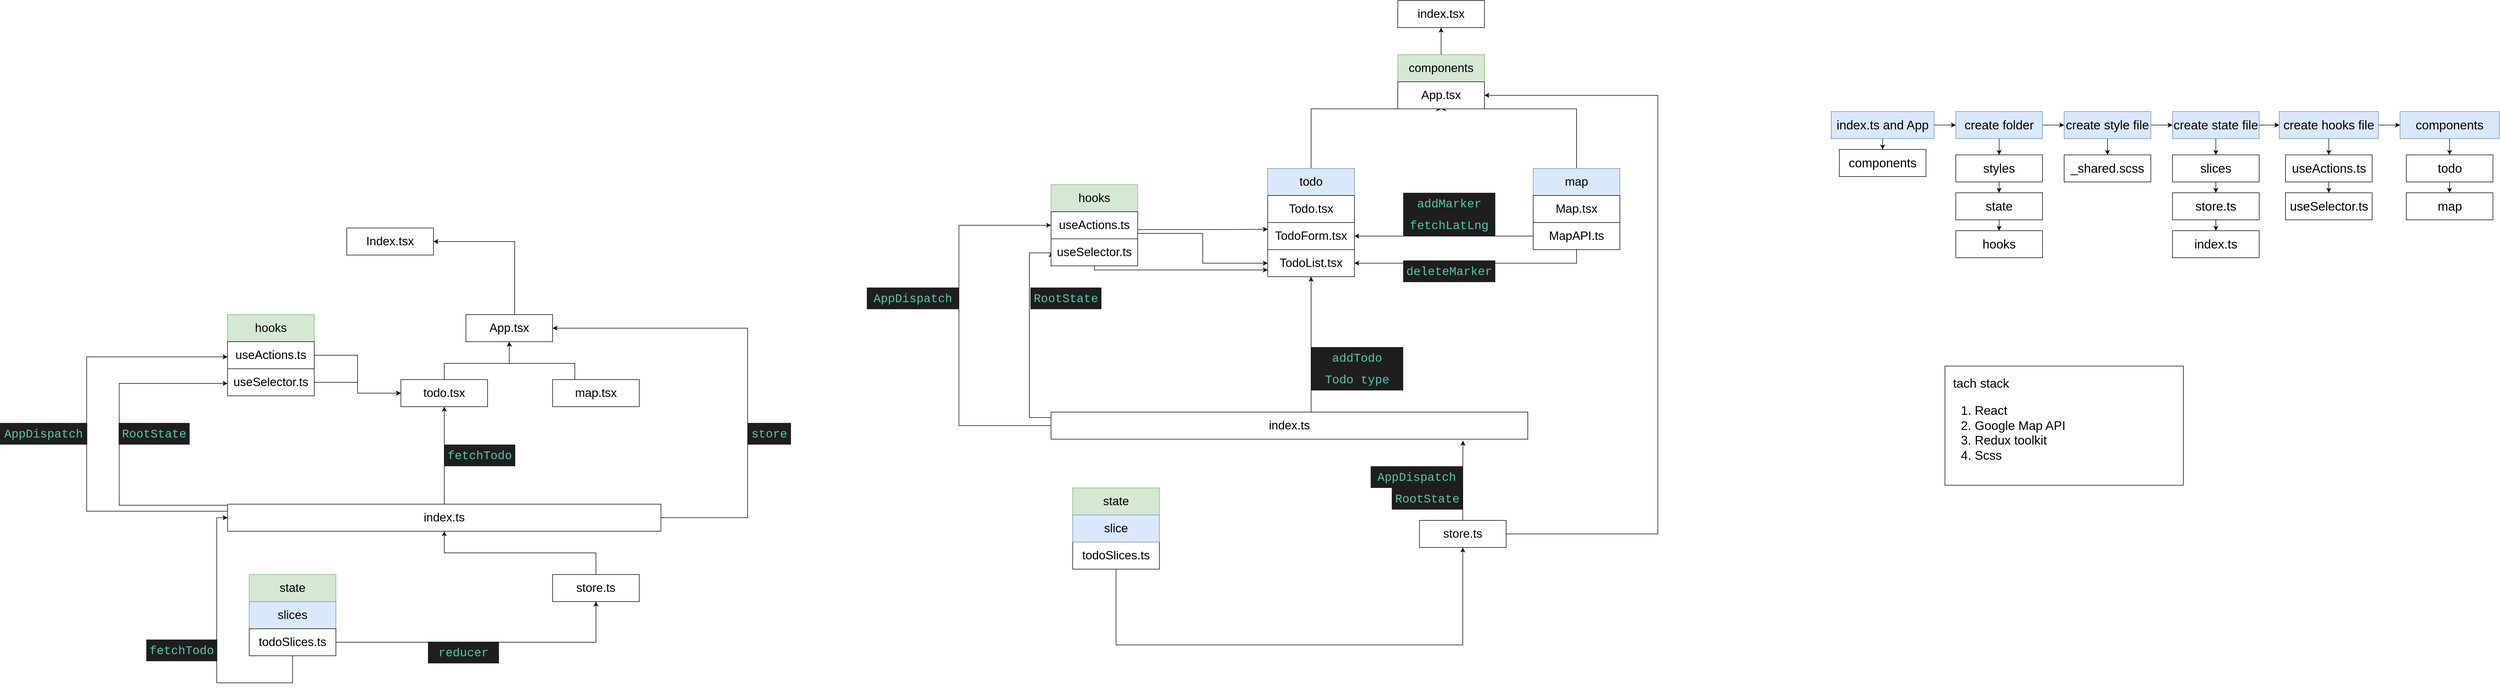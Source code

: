 <mxfile version="16.5.1" type="device"><diagram id="SDLi_sXapV5s4nFHNntC" name="Page-1"><mxGraphModel dx="2458" dy="3062" grid="1" gridSize="10" guides="1" tooltips="1" connect="1" arrows="1" fold="1" page="1" pageScale="1" pageWidth="827" pageHeight="1169" math="0" shadow="0"><root><mxCell id="0"/><mxCell id="1" parent="0"/><mxCell id="S7er_bIKIM-Wx3W8OdGR-1" value="Index.tsx" style="rounded=0;whiteSpace=wrap;html=1;fontSize=22;" parent="1" vertex="1"><mxGeometry x="740" y="-80" width="160" height="50" as="geometry"/></mxCell><mxCell id="S7er_bIKIM-Wx3W8OdGR-8" value="" style="edgeStyle=orthogonalEdgeStyle;rounded=0;orthogonalLoop=1;jettySize=auto;html=1;fontSize=22;" parent="1" source="S7er_bIKIM-Wx3W8OdGR-2" target="S7er_bIKIM-Wx3W8OdGR-1" edge="1"><mxGeometry relative="1" as="geometry"><Array as="points"><mxPoint x="1050" y="-55"/></Array></mxGeometry></mxCell><mxCell id="S7er_bIKIM-Wx3W8OdGR-2" value="App.tsx" style="rounded=0;whiteSpace=wrap;html=1;fontSize=22;" parent="1" vertex="1"><mxGeometry x="960" y="80" width="160" height="50" as="geometry"/></mxCell><mxCell id="S7er_bIKIM-Wx3W8OdGR-3" value="state" style="rounded=0;whiteSpace=wrap;html=1;fontSize=22;fillColor=#d5e8d4;strokeColor=#82b366;" parent="1" vertex="1"><mxGeometry x="560" y="560" width="160" height="50" as="geometry"/></mxCell><mxCell id="S7er_bIKIM-Wx3W8OdGR-4" value="slices" style="rounded=0;whiteSpace=wrap;html=1;fontSize=22;fillColor=#dae8fc;strokeColor=#6c8ebf;" parent="1" vertex="1"><mxGeometry x="560" y="610" width="160" height="50" as="geometry"/></mxCell><mxCell id="S7er_bIKIM-Wx3W8OdGR-21" style="edgeStyle=orthogonalEdgeStyle;rounded=0;orthogonalLoop=1;jettySize=auto;html=1;entryX=0.5;entryY=1;entryDx=0;entryDy=0;fontSize=22;" parent="1" source="S7er_bIKIM-Wx3W8OdGR-5" target="S7er_bIKIM-Wx3W8OdGR-7" edge="1"><mxGeometry relative="1" as="geometry"/></mxCell><mxCell id="S7er_bIKIM-Wx3W8OdGR-22" style="edgeStyle=orthogonalEdgeStyle;rounded=0;orthogonalLoop=1;jettySize=auto;html=1;entryX=0;entryY=0.5;entryDx=0;entryDy=0;fontSize=22;" parent="1" source="S7er_bIKIM-Wx3W8OdGR-5" target="S7er_bIKIM-Wx3W8OdGR-6" edge="1"><mxGeometry relative="1" as="geometry"><Array as="points"><mxPoint x="640" y="760"/><mxPoint x="500" y="760"/><mxPoint x="500" y="455"/></Array></mxGeometry></mxCell><mxCell id="S7er_bIKIM-Wx3W8OdGR-5" value="todoSlices.ts" style="rounded=0;whiteSpace=wrap;html=1;fontSize=22;" parent="1" vertex="1"><mxGeometry x="560" y="660" width="160" height="50" as="geometry"/></mxCell><mxCell id="S7er_bIKIM-Wx3W8OdGR-24" style="edgeStyle=orthogonalEdgeStyle;rounded=0;orthogonalLoop=1;jettySize=auto;html=1;entryX=1;entryY=0.5;entryDx=0;entryDy=0;fontSize=22;" parent="1" source="S7er_bIKIM-Wx3W8OdGR-6" target="S7er_bIKIM-Wx3W8OdGR-2" edge="1"><mxGeometry relative="1" as="geometry"><Array as="points"><mxPoint x="1480" y="455"/><mxPoint x="1480" y="105"/></Array></mxGeometry></mxCell><mxCell id="S7er_bIKIM-Wx3W8OdGR-25" style="edgeStyle=orthogonalEdgeStyle;rounded=0;orthogonalLoop=1;jettySize=auto;html=1;entryX=0;entryY=0.5;entryDx=0;entryDy=0;fontSize=22;" parent="1" edge="1"><mxGeometry relative="1" as="geometry"><mxPoint x="520" y="432" as="sourcePoint"/><mxPoint x="520" y="207" as="targetPoint"/><Array as="points"><mxPoint x="320" y="432"/><mxPoint x="320" y="207"/></Array></mxGeometry></mxCell><mxCell id="S7er_bIKIM-Wx3W8OdGR-26" style="edgeStyle=orthogonalEdgeStyle;rounded=0;orthogonalLoop=1;jettySize=auto;html=1;entryX=0;entryY=0.5;entryDx=0;entryDy=0;fontSize=22;" parent="1" edge="1"><mxGeometry relative="1" as="geometry"><mxPoint x="520" y="443.0" as="sourcePoint"/><mxPoint x="520" y="158" as="targetPoint"/><Array as="points"><mxPoint x="260" y="443"/><mxPoint x="260" y="158"/></Array></mxGeometry></mxCell><mxCell id="S7er_bIKIM-Wx3W8OdGR-29" style="edgeStyle=orthogonalEdgeStyle;rounded=0;orthogonalLoop=1;jettySize=auto;html=1;entryX=0.5;entryY=1;entryDx=0;entryDy=0;fontSize=22;" parent="1" source="S7er_bIKIM-Wx3W8OdGR-6" target="S7er_bIKIM-Wx3W8OdGR-12" edge="1"><mxGeometry relative="1" as="geometry"/></mxCell><mxCell id="S7er_bIKIM-Wx3W8OdGR-6" value="index.ts" style="rounded=0;whiteSpace=wrap;html=1;fontSize=22;" parent="1" vertex="1"><mxGeometry x="520" y="430" width="800" height="50" as="geometry"/></mxCell><mxCell id="S7er_bIKIM-Wx3W8OdGR-23" value="" style="edgeStyle=orthogonalEdgeStyle;rounded=0;orthogonalLoop=1;jettySize=auto;html=1;fontSize=22;" parent="1" source="S7er_bIKIM-Wx3W8OdGR-7" target="S7er_bIKIM-Wx3W8OdGR-6" edge="1"><mxGeometry relative="1" as="geometry"/></mxCell><mxCell id="S7er_bIKIM-Wx3W8OdGR-7" value="store.ts" style="rounded=0;whiteSpace=wrap;html=1;fontSize=22;" parent="1" vertex="1"><mxGeometry x="1120" y="560" width="160" height="50" as="geometry"/></mxCell><mxCell id="S7er_bIKIM-Wx3W8OdGR-9" value="hooks" style="rounded=0;whiteSpace=wrap;html=1;fontSize=22;fillColor=#d5e8d4;strokeColor=#82b366;" parent="1" vertex="1"><mxGeometry x="520" y="80" width="160" height="50" as="geometry"/></mxCell><mxCell id="S7er_bIKIM-Wx3W8OdGR-17" style="edgeStyle=orthogonalEdgeStyle;rounded=0;orthogonalLoop=1;jettySize=auto;html=1;entryX=0;entryY=0.5;entryDx=0;entryDy=0;fontSize=22;" parent="1" source="S7er_bIKIM-Wx3W8OdGR-10" target="S7er_bIKIM-Wx3W8OdGR-12" edge="1"><mxGeometry relative="1" as="geometry"/></mxCell><mxCell id="S7er_bIKIM-Wx3W8OdGR-10" value="useActions.ts" style="rounded=0;whiteSpace=wrap;html=1;fontSize=22;" parent="1" vertex="1"><mxGeometry x="520" y="130" width="160" height="50" as="geometry"/></mxCell><mxCell id="S7er_bIKIM-Wx3W8OdGR-18" style="edgeStyle=orthogonalEdgeStyle;rounded=0;orthogonalLoop=1;jettySize=auto;html=1;entryX=0;entryY=0.5;entryDx=0;entryDy=0;fontSize=22;" parent="1" source="S7er_bIKIM-Wx3W8OdGR-11" target="S7er_bIKIM-Wx3W8OdGR-12" edge="1"><mxGeometry relative="1" as="geometry"/></mxCell><mxCell id="S7er_bIKIM-Wx3W8OdGR-11" value="useSelector.ts" style="rounded=0;whiteSpace=wrap;html=1;fontSize=22;" parent="1" vertex="1"><mxGeometry x="520" y="180" width="160" height="50" as="geometry"/></mxCell><mxCell id="S7er_bIKIM-Wx3W8OdGR-14" value="" style="edgeStyle=orthogonalEdgeStyle;rounded=0;orthogonalLoop=1;jettySize=auto;html=1;fontSize=22;" parent="1" source="S7er_bIKIM-Wx3W8OdGR-12" target="S7er_bIKIM-Wx3W8OdGR-2" edge="1"><mxGeometry relative="1" as="geometry"><Array as="points"><mxPoint x="920" y="170"/><mxPoint x="1040" y="170"/></Array></mxGeometry></mxCell><mxCell id="S7er_bIKIM-Wx3W8OdGR-12" value="todo.tsx" style="rounded=0;whiteSpace=wrap;html=1;fontSize=22;" parent="1" vertex="1"><mxGeometry x="840" y="200" width="160" height="50" as="geometry"/></mxCell><mxCell id="S7er_bIKIM-Wx3W8OdGR-15" style="edgeStyle=orthogonalEdgeStyle;rounded=0;orthogonalLoop=1;jettySize=auto;html=1;entryX=0.5;entryY=1;entryDx=0;entryDy=0;fontSize=22;" parent="1" source="S7er_bIKIM-Wx3W8OdGR-13" target="S7er_bIKIM-Wx3W8OdGR-2" edge="1"><mxGeometry relative="1" as="geometry"><Array as="points"><mxPoint x="1161" y="170"/><mxPoint x="1040" y="170"/></Array></mxGeometry></mxCell><mxCell id="S7er_bIKIM-Wx3W8OdGR-13" value="map.tsx" style="rounded=0;whiteSpace=wrap;html=1;fontSize=22;" parent="1" vertex="1"><mxGeometry x="1120" y="200" width="160" height="50" as="geometry"/></mxCell><mxCell id="S7er_bIKIM-Wx3W8OdGR-27" value="&lt;meta charset=&quot;utf-8&quot; style=&quot;font-size: 22px;&quot;&gt;&lt;span style=&quot;color: rgb(78, 201, 176); font-family: menlo, monaco, &amp;quot;courier new&amp;quot;, monospace; font-size: 22px; font-style: normal; font-weight: 400; letter-spacing: normal; text-indent: 0px; text-transform: none; word-spacing: 0px; background-color: rgb(30, 30, 30); display: inline; float: none;&quot;&gt;RootState&lt;/span&gt;" style="text;whiteSpace=wrap;html=1;fontSize=22;fillColor=#1E1E1E;align=center;" parent="1" vertex="1"><mxGeometry x="319" y="280" width="131" height="40" as="geometry"/></mxCell><mxCell id="S7er_bIKIM-Wx3W8OdGR-28" value="&lt;span style=&quot;color: rgb(78 , 201 , 176) ; font-family: &amp;#34;menlo&amp;#34; , &amp;#34;monaco&amp;#34; , &amp;#34;courier new&amp;#34; , monospace ; font-size: 22px ; font-style: normal ; font-weight: 400 ; letter-spacing: normal ; text-indent: 0px ; text-transform: none ; word-spacing: 0px ; background-color: rgb(30 , 30 , 30) ; display: inline ; float: none&quot;&gt;AppDispatch&lt;/span&gt;" style="text;whiteSpace=wrap;html=1;fontSize=22;fillColor=#1E1E1E;align=center;" parent="1" vertex="1"><mxGeometry x="100" y="280" width="161" height="40" as="geometry"/></mxCell><mxCell id="S7er_bIKIM-Wx3W8OdGR-30" value="&lt;span style=&quot;color: rgb(78 , 201 , 176) ; font-family: &amp;#34;menlo&amp;#34; , &amp;#34;monaco&amp;#34; , &amp;#34;courier new&amp;#34; , monospace ; font-size: 22px ; font-style: normal ; font-weight: 400 ; letter-spacing: normal ; text-indent: 0px ; text-transform: none ; word-spacing: 0px ; background-color: rgb(30 , 30 , 30) ; display: inline ; float: none&quot;&gt;fetchTodo&lt;/span&gt;" style="text;whiteSpace=wrap;html=1;fontSize=22;fillColor=#1E1E1E;align=center;" parent="1" vertex="1"><mxGeometry x="920" y="320" width="131" height="40" as="geometry"/></mxCell><mxCell id="S7er_bIKIM-Wx3W8OdGR-31" value="&lt;span style=&quot;color: rgb(78 , 201 , 176) ; font-family: &amp;#34;menlo&amp;#34; , &amp;#34;monaco&amp;#34; , &amp;#34;courier new&amp;#34; , monospace ; font-size: 22px ; font-style: normal ; font-weight: 400 ; letter-spacing: normal ; text-indent: 0px ; text-transform: none ; word-spacing: 0px ; background-color: rgb(30 , 30 , 30) ; display: inline ; float: none&quot;&gt;store&lt;/span&gt;" style="text;whiteSpace=wrap;html=1;fontSize=22;fillColor=#1E1E1E;align=center;" parent="1" vertex="1"><mxGeometry x="1480" y="280" width="80" height="40" as="geometry"/></mxCell><mxCell id="S7er_bIKIM-Wx3W8OdGR-32" value="&lt;span style=&quot;color: rgb(78 , 201 , 176) ; font-family: &amp;#34;menlo&amp;#34; , &amp;#34;monaco&amp;#34; , &amp;#34;courier new&amp;#34; , monospace ; font-size: 22px ; font-style: normal ; font-weight: 400 ; letter-spacing: normal ; text-indent: 0px ; text-transform: none ; word-spacing: 0px ; background-color: rgb(30 , 30 , 30) ; display: inline ; float: none&quot;&gt;reducer&lt;/span&gt;" style="text;whiteSpace=wrap;html=1;fontSize=22;fillColor=#1E1E1E;align=center;" parent="1" vertex="1"><mxGeometry x="890" y="684" width="131" height="40" as="geometry"/></mxCell><mxCell id="S7er_bIKIM-Wx3W8OdGR-33" value="&lt;span style=&quot;color: rgb(78 , 201 , 176) ; font-family: &amp;#34;menlo&amp;#34; , &amp;#34;monaco&amp;#34; , &amp;#34;courier new&amp;#34; , monospace ; font-size: 22px ; font-style: normal ; font-weight: 400 ; letter-spacing: normal ; text-indent: 0px ; text-transform: none ; word-spacing: 0px ; background-color: rgb(30 , 30 , 30) ; display: inline ; float: none&quot;&gt;fetchTodo&lt;/span&gt;" style="text;whiteSpace=wrap;html=1;fontSize=22;fillColor=#1E1E1E;align=center;" parent="1" vertex="1"><mxGeometry x="370" y="680" width="131" height="40" as="geometry"/></mxCell><mxCell id="S7er_bIKIM-Wx3W8OdGR-40" style="edgeStyle=orthogonalEdgeStyle;rounded=0;orthogonalLoop=1;jettySize=auto;html=1;entryX=0;entryY=0.5;entryDx=0;entryDy=0;fontSize=22;" parent="1" edge="1"><mxGeometry relative="1" as="geometry"><Array as="points"><mxPoint x="2500" y="800"/><mxPoint x="2360" y="800"/><mxPoint x="2360" y="495"/></Array><mxPoint x="2500" y="750" as="sourcePoint"/></mxGeometry></mxCell><mxCell id="S7er_bIKIM-Wx3W8OdGR-98" style="edgeStyle=orthogonalEdgeStyle;rounded=0;orthogonalLoop=1;jettySize=auto;html=1;entryX=0.5;entryY=1;entryDx=0;entryDy=0;fontSize=22;" parent="1" source="S7er_bIKIM-Wx3W8OdGR-64" target="S7er_bIKIM-Wx3W8OdGR-76" edge="1"><mxGeometry relative="1" as="geometry"><Array as="points"><mxPoint x="2520" y="-300"/></Array></mxGeometry></mxCell><mxCell id="S7er_bIKIM-Wx3W8OdGR-64" value="todo" style="rounded=0;whiteSpace=wrap;html=1;fontSize=22;fillColor=#dae8fc;strokeColor=#6c8ebf;" parent="1" vertex="1"><mxGeometry x="2440" y="-190" width="160" height="50" as="geometry"/></mxCell><mxCell id="S7er_bIKIM-Wx3W8OdGR-87" style="edgeStyle=orthogonalEdgeStyle;rounded=0;orthogonalLoop=1;jettySize=auto;html=1;entryX=0.5;entryY=1;entryDx=0;entryDy=0;fontSize=22;" parent="1" source="S7er_bIKIM-Wx3W8OdGR-65" target="S7er_bIKIM-Wx3W8OdGR-85" edge="1"><mxGeometry relative="1" as="geometry"><Array as="points"><mxPoint x="2160" y="690"/><mxPoint x="2800" y="690"/></Array></mxGeometry></mxCell><mxCell id="S7er_bIKIM-Wx3W8OdGR-65" value="todoSlices.ts" style="rounded=0;whiteSpace=wrap;html=1;fontSize=22;" parent="1" vertex="1"><mxGeometry x="2080" y="500" width="160" height="50" as="geometry"/></mxCell><mxCell id="S7er_bIKIM-Wx3W8OdGR-66" value="&lt;meta charset=&quot;utf-8&quot; style=&quot;font-size: 22px;&quot;&gt;&lt;span style=&quot;color: rgb(78, 201, 176); font-family: menlo, monaco, &amp;quot;courier new&amp;quot;, monospace; font-size: 22px; font-style: normal; font-weight: 400; letter-spacing: normal; text-indent: 0px; text-transform: none; word-spacing: 0px; background-color: rgb(30, 30, 30); display: inline; float: none;&quot;&gt;RootState&lt;/span&gt;" style="text;whiteSpace=wrap;html=1;fontSize=22;fillColor=#1E1E1E;align=center;" parent="1" vertex="1"><mxGeometry x="2669" y="400" width="131" height="40" as="geometry"/></mxCell><mxCell id="S7er_bIKIM-Wx3W8OdGR-67" value="hooks" style="rounded=0;whiteSpace=wrap;html=1;fontSize=22;fillColor=#d5e8d4;strokeColor=#82b366;" parent="1" vertex="1"><mxGeometry x="2040" y="-160" width="160" height="50" as="geometry"/></mxCell><mxCell id="S7er_bIKIM-Wx3W8OdGR-68" value="state" style="rounded=0;whiteSpace=wrap;html=1;fontSize=22;fillColor=#d5e8d4;strokeColor=#82b366;" parent="1" vertex="1"><mxGeometry x="2080" y="400" width="160" height="50" as="geometry"/></mxCell><mxCell id="S7er_bIKIM-Wx3W8OdGR-103" value="" style="edgeStyle=orthogonalEdgeStyle;rounded=0;orthogonalLoop=1;jettySize=auto;html=1;fontSize=22;" parent="1" source="S7er_bIKIM-Wx3W8OdGR-69" target="S7er_bIKIM-Wx3W8OdGR-86" edge="1"><mxGeometry relative="1" as="geometry"/></mxCell><mxCell id="S7er_bIKIM-Wx3W8OdGR-69" value="components" style="rounded=0;whiteSpace=wrap;html=1;fontSize=22;fillColor=#d5e8d4;strokeColor=#82b366;" parent="1" vertex="1"><mxGeometry x="2680" y="-400" width="160" height="50" as="geometry"/></mxCell><mxCell id="S7er_bIKIM-Wx3W8OdGR-99" style="edgeStyle=orthogonalEdgeStyle;rounded=0;orthogonalLoop=1;jettySize=auto;html=1;entryX=0.5;entryY=1;entryDx=0;entryDy=0;fontSize=22;" parent="1" source="S7er_bIKIM-Wx3W8OdGR-71" target="S7er_bIKIM-Wx3W8OdGR-76" edge="1"><mxGeometry relative="1" as="geometry"><Array as="points"><mxPoint x="3010" y="-300"/></Array></mxGeometry></mxCell><mxCell id="S7er_bIKIM-Wx3W8OdGR-71" value="map" style="rounded=0;whiteSpace=wrap;html=1;fontSize=22;fillColor=#dae8fc;strokeColor=#6c8ebf;" parent="1" vertex="1"><mxGeometry x="2930" y="-190" width="160" height="50" as="geometry"/></mxCell><mxCell id="S7er_bIKIM-Wx3W8OdGR-90" style="edgeStyle=orthogonalEdgeStyle;rounded=0;orthogonalLoop=1;jettySize=auto;html=1;entryX=0;entryY=0.5;entryDx=0;entryDy=0;fontSize=22;" parent="1" source="S7er_bIKIM-Wx3W8OdGR-72" target="S7er_bIKIM-Wx3W8OdGR-82" edge="1"><mxGeometry relative="1" as="geometry"><Array as="points"><mxPoint x="1870" y="285"/><mxPoint x="1870" y="-85"/></Array></mxGeometry></mxCell><mxCell id="S7er_bIKIM-Wx3W8OdGR-93" style="edgeStyle=orthogonalEdgeStyle;rounded=0;orthogonalLoop=1;jettySize=auto;html=1;entryX=0;entryY=0.5;entryDx=0;entryDy=0;fontSize=22;" parent="1" source="S7er_bIKIM-Wx3W8OdGR-72" target="S7er_bIKIM-Wx3W8OdGR-81" edge="1"><mxGeometry relative="1" as="geometry"><Array as="points"><mxPoint x="2000" y="270"/><mxPoint x="2000" y="-34"/><mxPoint x="2040" y="-34"/></Array></mxGeometry></mxCell><mxCell id="S7er_bIKIM-Wx3W8OdGR-113" style="edgeStyle=orthogonalEdgeStyle;rounded=0;orthogonalLoop=1;jettySize=auto;html=1;entryX=0.5;entryY=1;entryDx=0;entryDy=0;fontSize=22;" parent="1" source="S7er_bIKIM-Wx3W8OdGR-72" target="S7er_bIKIM-Wx3W8OdGR-79" edge="1"><mxGeometry relative="1" as="geometry"><Array as="points"><mxPoint x="2520" y="190"/><mxPoint x="2520" y="190"/></Array></mxGeometry></mxCell><mxCell id="S7er_bIKIM-Wx3W8OdGR-72" value="index.ts" style="rounded=0;whiteSpace=wrap;html=1;fontSize=22;" parent="1" vertex="1"><mxGeometry x="2040" y="260" width="880" height="50" as="geometry"/></mxCell><mxCell id="S7er_bIKIM-Wx3W8OdGR-73" value="Map.tsx" style="rounded=0;whiteSpace=wrap;html=1;fontSize=22;" parent="1" vertex="1"><mxGeometry x="2930" y="-140" width="160" height="50" as="geometry"/></mxCell><mxCell id="S7er_bIKIM-Wx3W8OdGR-107" style="edgeStyle=orthogonalEdgeStyle;rounded=0;orthogonalLoop=1;jettySize=auto;html=1;entryX=1;entryY=0.5;entryDx=0;entryDy=0;fontSize=22;" parent="1" source="S7er_bIKIM-Wx3W8OdGR-74" target="S7er_bIKIM-Wx3W8OdGR-78" edge="1"><mxGeometry relative="1" as="geometry"/></mxCell><mxCell id="S7er_bIKIM-Wx3W8OdGR-111" style="edgeStyle=orthogonalEdgeStyle;rounded=0;orthogonalLoop=1;jettySize=auto;html=1;entryX=1;entryY=0.5;entryDx=0;entryDy=0;fontSize=22;" parent="1" source="S7er_bIKIM-Wx3W8OdGR-74" target="S7er_bIKIM-Wx3W8OdGR-79" edge="1"><mxGeometry relative="1" as="geometry"><Array as="points"><mxPoint x="3010" y="-15"/></Array></mxGeometry></mxCell><mxCell id="S7er_bIKIM-Wx3W8OdGR-74" value="MapAPI.ts" style="rounded=0;whiteSpace=wrap;html=1;fontSize=22;" parent="1" vertex="1"><mxGeometry x="2930" y="-90" width="160" height="50" as="geometry"/></mxCell><mxCell id="S7er_bIKIM-Wx3W8OdGR-76" value="App.tsx" style="rounded=0;whiteSpace=wrap;html=1;fontSize=22;" parent="1" vertex="1"><mxGeometry x="2680" y="-350" width="160" height="50" as="geometry"/></mxCell><mxCell id="S7er_bIKIM-Wx3W8OdGR-77" value="Todo.tsx" style="rounded=0;whiteSpace=wrap;html=1;fontSize=22;" parent="1" vertex="1"><mxGeometry x="2440" y="-140" width="160" height="50" as="geometry"/></mxCell><mxCell id="S7er_bIKIM-Wx3W8OdGR-78" value="TodoForm.tsx" style="rounded=0;whiteSpace=wrap;html=1;fontSize=22;" parent="1" vertex="1"><mxGeometry x="2440" y="-90" width="160" height="50" as="geometry"/></mxCell><mxCell id="S7er_bIKIM-Wx3W8OdGR-79" value="TodoList.tsx" style="rounded=0;whiteSpace=wrap;html=1;fontSize=22;" parent="1" vertex="1"><mxGeometry x="2440" y="-40" width="160" height="50" as="geometry"/></mxCell><mxCell id="S7er_bIKIM-Wx3W8OdGR-106" style="edgeStyle=orthogonalEdgeStyle;rounded=0;orthogonalLoop=1;jettySize=auto;html=1;entryX=0;entryY=0.75;entryDx=0;entryDy=0;fontSize=22;" parent="1" source="S7er_bIKIM-Wx3W8OdGR-81" target="S7er_bIKIM-Wx3W8OdGR-79" edge="1"><mxGeometry relative="1" as="geometry"><Array as="points"><mxPoint x="2120" y="-3"/></Array></mxGeometry></mxCell><mxCell id="S7er_bIKIM-Wx3W8OdGR-81" value="useSelector.ts" style="rounded=0;whiteSpace=wrap;html=1;fontSize=22;" parent="1" vertex="1"><mxGeometry x="2040" y="-60" width="160" height="50" as="geometry"/></mxCell><mxCell id="S7er_bIKIM-Wx3W8OdGR-104" style="edgeStyle=orthogonalEdgeStyle;rounded=0;orthogonalLoop=1;jettySize=auto;html=1;entryX=0;entryY=0.25;entryDx=0;entryDy=0;fontSize=22;" parent="1" source="S7er_bIKIM-Wx3W8OdGR-82" target="S7er_bIKIM-Wx3W8OdGR-78" edge="1"><mxGeometry relative="1" as="geometry"><Array as="points"><mxPoint x="2340" y="-77"/><mxPoint x="2340" y="-77"/></Array></mxGeometry></mxCell><mxCell id="S7er_bIKIM-Wx3W8OdGR-105" style="edgeStyle=orthogonalEdgeStyle;rounded=0;orthogonalLoop=1;jettySize=auto;html=1;entryX=0;entryY=0.5;entryDx=0;entryDy=0;fontSize=22;" parent="1" source="S7er_bIKIM-Wx3W8OdGR-82" target="S7er_bIKIM-Wx3W8OdGR-79" edge="1"><mxGeometry relative="1" as="geometry"><Array as="points"><mxPoint x="2320" y="-70"/><mxPoint x="2320" y="-15"/></Array></mxGeometry></mxCell><mxCell id="S7er_bIKIM-Wx3W8OdGR-82" value="useActions.ts" style="rounded=0;whiteSpace=wrap;html=1;fontSize=22;" parent="1" vertex="1"><mxGeometry x="2040" y="-110" width="160" height="50" as="geometry"/></mxCell><mxCell id="S7er_bIKIM-Wx3W8OdGR-84" value="slice" style="rounded=0;whiteSpace=wrap;html=1;fontSize=22;fillColor=#dae8fc;strokeColor=#6c8ebf;" parent="1" vertex="1"><mxGeometry x="2080" y="450" width="160" height="50" as="geometry"/></mxCell><mxCell id="S7er_bIKIM-Wx3W8OdGR-88" style="edgeStyle=orthogonalEdgeStyle;rounded=0;orthogonalLoop=1;jettySize=auto;html=1;entryX=1;entryY=0.5;entryDx=0;entryDy=0;fontSize=22;" parent="1" source="S7er_bIKIM-Wx3W8OdGR-85" target="S7er_bIKIM-Wx3W8OdGR-76" edge="1"><mxGeometry relative="1" as="geometry"><Array as="points"><mxPoint x="3160" y="485"/><mxPoint x="3160" y="-325"/></Array></mxGeometry></mxCell><mxCell id="S7er_bIKIM-Wx3W8OdGR-89" style="edgeStyle=orthogonalEdgeStyle;rounded=0;orthogonalLoop=1;jettySize=auto;html=1;entryX=0.864;entryY=1.058;entryDx=0;entryDy=0;entryPerimeter=0;fontSize=22;" parent="1" source="S7er_bIKIM-Wx3W8OdGR-85" target="S7er_bIKIM-Wx3W8OdGR-72" edge="1"><mxGeometry relative="1" as="geometry"/></mxCell><mxCell id="S7er_bIKIM-Wx3W8OdGR-85" value="store.ts" style="rounded=0;whiteSpace=wrap;html=1;fontSize=22;" parent="1" vertex="1"><mxGeometry x="2720" y="460" width="160" height="50" as="geometry"/></mxCell><mxCell id="S7er_bIKIM-Wx3W8OdGR-86" value="index.tsx" style="rounded=0;whiteSpace=wrap;html=1;fontSize=22;" parent="1" vertex="1"><mxGeometry x="2680" y="-500" width="160" height="50" as="geometry"/></mxCell><mxCell id="S7er_bIKIM-Wx3W8OdGR-91" value="&lt;span style=&quot;color: rgb(78 , 201 , 176) ; font-family: &amp;#34;menlo&amp;#34; , &amp;#34;monaco&amp;#34; , &amp;#34;courier new&amp;#34; , monospace ; font-size: 22px ; font-style: normal ; font-weight: 400 ; letter-spacing: normal ; text-indent: 0px ; text-transform: none ; word-spacing: 0px ; background-color: rgb(30 , 30 , 30) ; display: inline ; float: none&quot;&gt;AppDispatch&lt;/span&gt;" style="text;whiteSpace=wrap;html=1;fontSize=22;fillColor=#1E1E1E;align=center;" parent="1" vertex="1"><mxGeometry x="1700" y="30" width="170" height="40" as="geometry"/></mxCell><mxCell id="S7er_bIKIM-Wx3W8OdGR-92" value="&lt;span style=&quot;color: rgb(78 , 201 , 176) ; font-family: &amp;#34;menlo&amp;#34; , &amp;#34;monaco&amp;#34; , &amp;#34;courier new&amp;#34; , monospace ; font-size: 22px ; font-style: normal ; font-weight: 400 ; letter-spacing: normal ; text-indent: 0px ; text-transform: none ; word-spacing: 0px ; background-color: rgb(30 , 30 , 30) ; display: inline ; float: none&quot;&gt;AppDispatch&lt;/span&gt;" style="text;whiteSpace=wrap;html=1;fontSize=22;fillColor=#1E1E1E;align=center;" parent="1" vertex="1"><mxGeometry x="2630" y="360" width="170" height="40" as="geometry"/></mxCell><mxCell id="S7er_bIKIM-Wx3W8OdGR-94" value="&lt;meta charset=&quot;utf-8&quot; style=&quot;font-size: 22px;&quot;&gt;&lt;span style=&quot;color: rgb(78, 201, 176); font-family: menlo, monaco, &amp;quot;courier new&amp;quot;, monospace; font-size: 22px; font-style: normal; font-weight: 400; letter-spacing: normal; text-indent: 0px; text-transform: none; word-spacing: 0px; background-color: rgb(30, 30, 30); display: inline; float: none;&quot;&gt;RootState&lt;/span&gt;" style="text;whiteSpace=wrap;html=1;fontSize=22;fillColor=#1E1E1E;align=center;" parent="1" vertex="1"><mxGeometry x="2002" y="30" width="131" height="40" as="geometry"/></mxCell><mxCell id="S7er_bIKIM-Wx3W8OdGR-101" value="&lt;span style=&quot;color: rgb(78 , 201 , 176) ; font-family: &amp;#34;menlo&amp;#34; , &amp;#34;monaco&amp;#34; , &amp;#34;courier new&amp;#34; , monospace ; font-size: 22px ; font-style: normal ; font-weight: 400 ; letter-spacing: normal ; text-indent: 0px ; text-transform: none ; word-spacing: 0px ; background-color: rgb(30 , 30 , 30) ; display: inline ; float: none&quot;&gt;addTodo&lt;/span&gt;" style="text;whiteSpace=wrap;html=1;fontSize=22;fillColor=#1E1E1E;align=center;" parent="1" vertex="1"><mxGeometry x="2520" y="140" width="170" height="40" as="geometry"/></mxCell><mxCell id="S7er_bIKIM-Wx3W8OdGR-102" value="&lt;span style=&quot;color: rgb(78 , 201 , 176) ; font-family: &amp;#34;menlo&amp;#34; , &amp;#34;monaco&amp;#34; , &amp;#34;courier new&amp;#34; , monospace ; font-size: 22px ; font-style: normal ; font-weight: 400 ; letter-spacing: normal ; text-indent: 0px ; text-transform: none ; word-spacing: 0px ; background-color: rgb(30 , 30 , 30) ; display: inline ; float: none&quot;&gt;Todo type&lt;/span&gt;" style="text;whiteSpace=wrap;html=1;fontSize=22;fillColor=#1E1E1E;align=center;" parent="1" vertex="1"><mxGeometry x="2520" y="180" width="170" height="40" as="geometry"/></mxCell><mxCell id="S7er_bIKIM-Wx3W8OdGR-108" value="&lt;font color=&quot;#4ec9b0&quot; face=&quot;menlo, monaco, courier new, monospace&quot;&gt;&lt;span style=&quot;background-color: rgb(30 , 30 , 30)&quot;&gt;fetchLatLng&lt;/span&gt;&lt;/font&gt;" style="text;whiteSpace=wrap;html=1;fontSize=22;fillColor=#1E1E1E;align=center;" parent="1" vertex="1"><mxGeometry x="2690" y="-105" width="170" height="40" as="geometry"/></mxCell><mxCell id="S7er_bIKIM-Wx3W8OdGR-109" value="&lt;span style=&quot;color: rgb(78 , 201 , 176) ; font-family: &amp;#34;menlo&amp;#34; , &amp;#34;monaco&amp;#34; , &amp;#34;courier new&amp;#34; , monospace ; font-size: 22px ; font-style: normal ; font-weight: 400 ; letter-spacing: normal ; text-indent: 0px ; text-transform: none ; word-spacing: 0px ; background-color: rgb(30 , 30 , 30) ; display: inline ; float: none&quot;&gt;addMarker&lt;/span&gt;" style="text;whiteSpace=wrap;html=1;fontSize=22;fillColor=#1E1E1E;align=center;" parent="1" vertex="1"><mxGeometry x="2690" y="-145" width="170" height="40" as="geometry"/></mxCell><mxCell id="S7er_bIKIM-Wx3W8OdGR-112" value="&lt;font color=&quot;#4ec9b0&quot; face=&quot;menlo, monaco, courier new, monospace&quot;&gt;&lt;span style=&quot;background-color: rgb(30 , 30 , 30)&quot;&gt;deleteMarker&lt;/span&gt;&lt;/font&gt;" style="text;whiteSpace=wrap;html=1;fontSize=22;fillColor=#1E1E1E;align=center;" parent="1" vertex="1"><mxGeometry x="2690" y="-20" width="170" height="40" as="geometry"/></mxCell><mxCell id="PtbP4v1kmLxz7YPtVecT-1" value="" style="edgeStyle=orthogonalEdgeStyle;rounded=0;orthogonalLoop=1;jettySize=auto;html=1;fontSize=23;" edge="1" parent="1" source="PtbP4v1kmLxz7YPtVecT-3" target="PtbP4v1kmLxz7YPtVecT-6"><mxGeometry relative="1" as="geometry"/></mxCell><mxCell id="PtbP4v1kmLxz7YPtVecT-2" style="edgeStyle=orthogonalEdgeStyle;rounded=0;orthogonalLoop=1;jettySize=auto;html=1;entryX=0.5;entryY=0;entryDx=0;entryDy=0;fontSize=23;" edge="1" parent="1" source="PtbP4v1kmLxz7YPtVecT-3" target="PtbP4v1kmLxz7YPtVecT-8"><mxGeometry relative="1" as="geometry"/></mxCell><mxCell id="PtbP4v1kmLxz7YPtVecT-3" value="create folder" style="rounded=0;whiteSpace=wrap;html=1;fontSize=23;fillColor=#dae8fc;strokeColor=#6c8ebf;" vertex="1" parent="1"><mxGeometry x="3710" y="-295" width="160" height="50" as="geometry"/></mxCell><mxCell id="PtbP4v1kmLxz7YPtVecT-4" value="" style="edgeStyle=orthogonalEdgeStyle;rounded=0;orthogonalLoop=1;jettySize=auto;html=1;fontSize=23;" edge="1" parent="1" source="PtbP4v1kmLxz7YPtVecT-6" target="PtbP4v1kmLxz7YPtVecT-10"><mxGeometry relative="1" as="geometry"/></mxCell><mxCell id="PtbP4v1kmLxz7YPtVecT-5" value="" style="edgeStyle=orthogonalEdgeStyle;rounded=0;orthogonalLoop=1;jettySize=auto;html=1;fontSize=23;" edge="1" parent="1" source="PtbP4v1kmLxz7YPtVecT-6" target="PtbP4v1kmLxz7YPtVecT-22"><mxGeometry relative="1" as="geometry"/></mxCell><mxCell id="PtbP4v1kmLxz7YPtVecT-6" value="create style file" style="rounded=0;whiteSpace=wrap;html=1;fontSize=23;fillColor=#dae8fc;strokeColor=#6c8ebf;" vertex="1" parent="1"><mxGeometry x="3910" y="-295" width="160" height="50" as="geometry"/></mxCell><mxCell id="PtbP4v1kmLxz7YPtVecT-7" style="edgeStyle=orthogonalEdgeStyle;rounded=0;orthogonalLoop=1;jettySize=auto;html=1;entryX=0.5;entryY=0;entryDx=0;entryDy=0;fontSize=23;" edge="1" parent="1" source="PtbP4v1kmLxz7YPtVecT-8" target="PtbP4v1kmLxz7YPtVecT-12"><mxGeometry relative="1" as="geometry"/></mxCell><mxCell id="PtbP4v1kmLxz7YPtVecT-8" value="styles" style="rounded=0;whiteSpace=wrap;html=1;fontSize=23;" vertex="1" parent="1"><mxGeometry x="3710" y="-215" width="160" height="50" as="geometry"/></mxCell><mxCell id="PtbP4v1kmLxz7YPtVecT-9" value="tach stack&lt;br&gt;&lt;ol&gt;&lt;li&gt;React&lt;/li&gt;&lt;li&gt;Google Map API&lt;/li&gt;&lt;li&gt;Redux toolkit&lt;/li&gt;&lt;li&gt;Scss&lt;/li&gt;&lt;/ol&gt;" style="rounded=0;whiteSpace=wrap;html=1;fontSize=23;align=left;spacingLeft=15;spacing=0;" vertex="1" parent="1"><mxGeometry x="3690" y="175" width="440" height="220" as="geometry"/></mxCell><mxCell id="PtbP4v1kmLxz7YPtVecT-10" value="_shared.scss" style="rounded=0;whiteSpace=wrap;html=1;fontSize=23;" vertex="1" parent="1"><mxGeometry x="3910" y="-215" width="160" height="50" as="geometry"/></mxCell><mxCell id="PtbP4v1kmLxz7YPtVecT-11" value="" style="edgeStyle=orthogonalEdgeStyle;rounded=0;orthogonalLoop=1;jettySize=auto;html=1;fontSize=23;" edge="1" parent="1" source="PtbP4v1kmLxz7YPtVecT-12" target="PtbP4v1kmLxz7YPtVecT-13"><mxGeometry relative="1" as="geometry"/></mxCell><mxCell id="PtbP4v1kmLxz7YPtVecT-12" value="state" style="rounded=0;whiteSpace=wrap;html=1;fontSize=23;" vertex="1" parent="1"><mxGeometry x="3710" y="-145" width="160" height="50" as="geometry"/></mxCell><mxCell id="PtbP4v1kmLxz7YPtVecT-13" value="hooks" style="rounded=0;whiteSpace=wrap;html=1;fontSize=23;" vertex="1" parent="1"><mxGeometry x="3710" y="-75" width="160" height="50" as="geometry"/></mxCell><mxCell id="PtbP4v1kmLxz7YPtVecT-14" value="components" style="rounded=0;whiteSpace=wrap;html=1;fontSize=23;" vertex="1" parent="1"><mxGeometry x="3495" y="-225" width="160" height="50" as="geometry"/></mxCell><mxCell id="PtbP4v1kmLxz7YPtVecT-15" value="" style="edgeStyle=orthogonalEdgeStyle;rounded=0;orthogonalLoop=1;jettySize=auto;html=1;fontSize=23;" edge="1" parent="1" source="PtbP4v1kmLxz7YPtVecT-16" target="PtbP4v1kmLxz7YPtVecT-18"><mxGeometry relative="1" as="geometry"/></mxCell><mxCell id="PtbP4v1kmLxz7YPtVecT-16" value="slices" style="rounded=0;whiteSpace=wrap;html=1;fontSize=23;" vertex="1" parent="1"><mxGeometry x="4110" y="-215" width="160" height="50" as="geometry"/></mxCell><mxCell id="PtbP4v1kmLxz7YPtVecT-17" value="" style="edgeStyle=orthogonalEdgeStyle;rounded=0;orthogonalLoop=1;jettySize=auto;html=1;fontSize=23;" edge="1" parent="1" source="PtbP4v1kmLxz7YPtVecT-18" target="PtbP4v1kmLxz7YPtVecT-19"><mxGeometry relative="1" as="geometry"/></mxCell><mxCell id="PtbP4v1kmLxz7YPtVecT-18" value="store.ts" style="rounded=0;whiteSpace=wrap;html=1;fontSize=23;" vertex="1" parent="1"><mxGeometry x="4110" y="-145" width="160" height="50" as="geometry"/></mxCell><mxCell id="PtbP4v1kmLxz7YPtVecT-19" value="index.ts" style="rounded=0;whiteSpace=wrap;html=1;fontSize=23;" vertex="1" parent="1"><mxGeometry x="4110" y="-75" width="160" height="50" as="geometry"/></mxCell><mxCell id="PtbP4v1kmLxz7YPtVecT-20" style="edgeStyle=orthogonalEdgeStyle;rounded=0;orthogonalLoop=1;jettySize=auto;html=1;entryX=0.5;entryY=0;entryDx=0;entryDy=0;fontSize=23;" edge="1" parent="1" source="PtbP4v1kmLxz7YPtVecT-22" target="PtbP4v1kmLxz7YPtVecT-16"><mxGeometry relative="1" as="geometry"/></mxCell><mxCell id="PtbP4v1kmLxz7YPtVecT-21" value="" style="edgeStyle=orthogonalEdgeStyle;rounded=0;orthogonalLoop=1;jettySize=auto;html=1;fontSize=23;" edge="1" parent="1" source="PtbP4v1kmLxz7YPtVecT-22" target="PtbP4v1kmLxz7YPtVecT-25"><mxGeometry relative="1" as="geometry"/></mxCell><mxCell id="PtbP4v1kmLxz7YPtVecT-22" value="create state file" style="rounded=0;whiteSpace=wrap;html=1;fontSize=23;fillColor=#dae8fc;strokeColor=#6c8ebf;" vertex="1" parent="1"><mxGeometry x="4110" y="-295" width="160" height="50" as="geometry"/></mxCell><mxCell id="PtbP4v1kmLxz7YPtVecT-23" style="edgeStyle=orthogonalEdgeStyle;rounded=0;orthogonalLoop=1;jettySize=auto;html=1;exitX=0.5;exitY=1;exitDx=0;exitDy=0;entryX=0.5;entryY=0;entryDx=0;entryDy=0;fontSize=23;" edge="1" parent="1" source="PtbP4v1kmLxz7YPtVecT-25" target="PtbP4v1kmLxz7YPtVecT-27"><mxGeometry relative="1" as="geometry"/></mxCell><mxCell id="PtbP4v1kmLxz7YPtVecT-24" style="edgeStyle=orthogonalEdgeStyle;rounded=0;orthogonalLoop=1;jettySize=auto;html=1;entryX=0;entryY=0.5;entryDx=0;entryDy=0;fontSize=23;" edge="1" parent="1" source="PtbP4v1kmLxz7YPtVecT-25" target="PtbP4v1kmLxz7YPtVecT-30"><mxGeometry relative="1" as="geometry"/></mxCell><mxCell id="PtbP4v1kmLxz7YPtVecT-25" value="create hooks file" style="rounded=0;whiteSpace=wrap;html=1;fontSize=23;fillColor=#dae8fc;strokeColor=#6c8ebf;" vertex="1" parent="1"><mxGeometry x="4307" y="-295" width="183" height="50" as="geometry"/></mxCell><mxCell id="PtbP4v1kmLxz7YPtVecT-26" style="edgeStyle=orthogonalEdgeStyle;rounded=0;orthogonalLoop=1;jettySize=auto;html=1;entryX=0.5;entryY=0;entryDx=0;entryDy=0;fontSize=23;" edge="1" parent="1" source="PtbP4v1kmLxz7YPtVecT-27" target="PtbP4v1kmLxz7YPtVecT-28"><mxGeometry relative="1" as="geometry"/></mxCell><mxCell id="PtbP4v1kmLxz7YPtVecT-27" value="useActions.ts" style="rounded=0;whiteSpace=wrap;html=1;fontSize=23;" vertex="1" parent="1"><mxGeometry x="4318.5" y="-215" width="160" height="50" as="geometry"/></mxCell><mxCell id="PtbP4v1kmLxz7YPtVecT-28" value="useSelector.ts" style="rounded=0;whiteSpace=wrap;html=1;fontSize=23;" vertex="1" parent="1"><mxGeometry x="4318.5" y="-145" width="160" height="50" as="geometry"/></mxCell><mxCell id="PtbP4v1kmLxz7YPtVecT-29" style="edgeStyle=orthogonalEdgeStyle;rounded=0;orthogonalLoop=1;jettySize=auto;html=1;entryX=0.5;entryY=0;entryDx=0;entryDy=0;fontSize=23;" edge="1" parent="1" source="PtbP4v1kmLxz7YPtVecT-30" target="PtbP4v1kmLxz7YPtVecT-35"><mxGeometry relative="1" as="geometry"/></mxCell><mxCell id="PtbP4v1kmLxz7YPtVecT-30" value="components" style="rounded=0;whiteSpace=wrap;html=1;fontSize=23;fillColor=#dae8fc;strokeColor=#6c8ebf;" vertex="1" parent="1"><mxGeometry x="4530" y="-295" width="183" height="50" as="geometry"/></mxCell><mxCell id="PtbP4v1kmLxz7YPtVecT-31" value="" style="edgeStyle=orthogonalEdgeStyle;rounded=0;orthogonalLoop=1;jettySize=auto;html=1;fontSize=23;" edge="1" parent="1" source="PtbP4v1kmLxz7YPtVecT-33" target="PtbP4v1kmLxz7YPtVecT-3"><mxGeometry relative="1" as="geometry"/></mxCell><mxCell id="PtbP4v1kmLxz7YPtVecT-32" value="" style="edgeStyle=orthogonalEdgeStyle;rounded=0;orthogonalLoop=1;jettySize=auto;html=1;fontSize=23;" edge="1" parent="1" source="PtbP4v1kmLxz7YPtVecT-33" target="PtbP4v1kmLxz7YPtVecT-14"><mxGeometry relative="1" as="geometry"/></mxCell><mxCell id="PtbP4v1kmLxz7YPtVecT-33" value="index.ts and App" style="rounded=0;whiteSpace=wrap;html=1;fontSize=23;fillColor=#dae8fc;strokeColor=#6c8ebf;" vertex="1" parent="1"><mxGeometry x="3480" y="-295" width="190" height="50" as="geometry"/></mxCell><mxCell id="PtbP4v1kmLxz7YPtVecT-34" style="edgeStyle=orthogonalEdgeStyle;rounded=0;orthogonalLoop=1;jettySize=auto;html=1;exitX=0.5;exitY=1;exitDx=0;exitDy=0;fontSize=23;" edge="1" parent="1" source="PtbP4v1kmLxz7YPtVecT-35" target="PtbP4v1kmLxz7YPtVecT-36"><mxGeometry relative="1" as="geometry"/></mxCell><mxCell id="PtbP4v1kmLxz7YPtVecT-35" value="todo" style="rounded=0;whiteSpace=wrap;html=1;fontSize=23;" vertex="1" parent="1"><mxGeometry x="4541.5" y="-215" width="160" height="50" as="geometry"/></mxCell><mxCell id="PtbP4v1kmLxz7YPtVecT-36" value="map" style="rounded=0;whiteSpace=wrap;html=1;fontSize=23;" vertex="1" parent="1"><mxGeometry x="4541.5" y="-145" width="160" height="50" as="geometry"/></mxCell></root></mxGraphModel></diagram></mxfile>